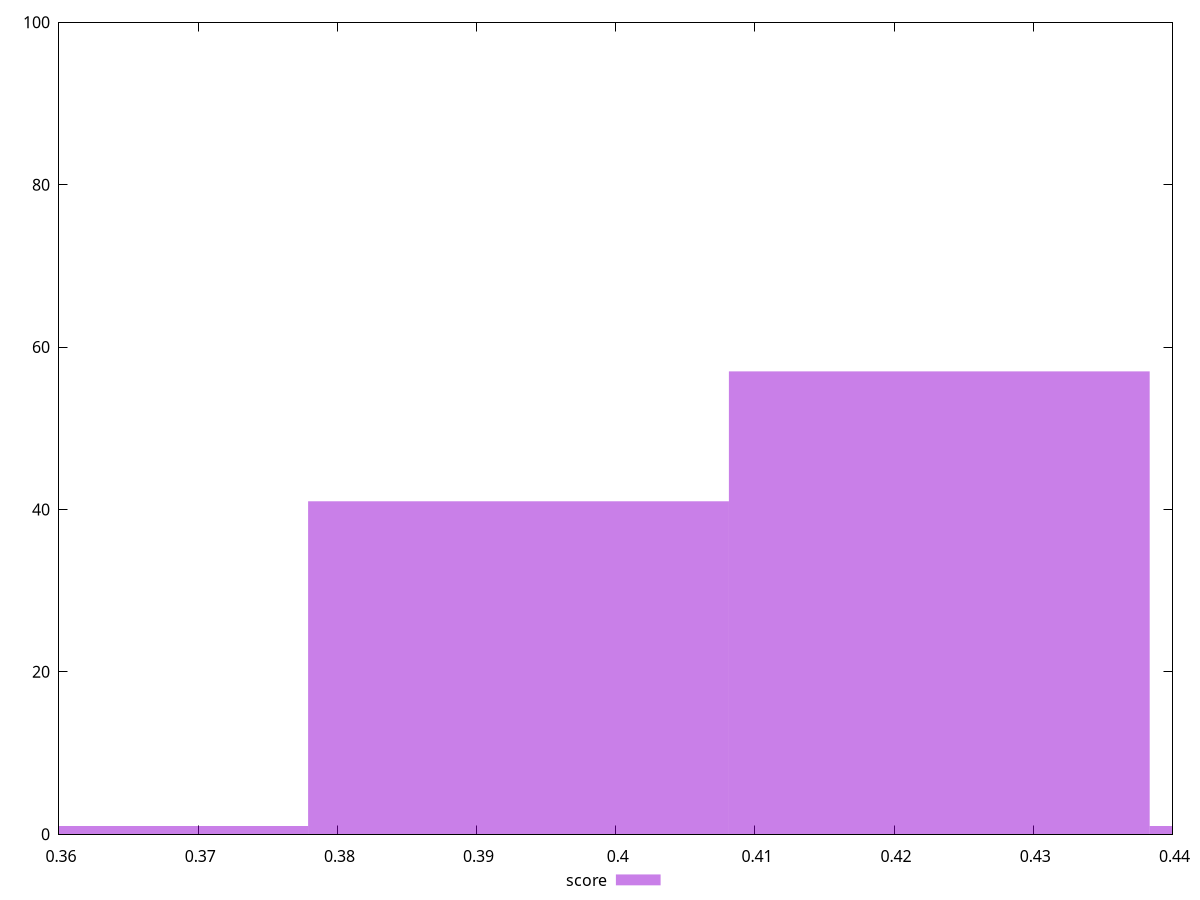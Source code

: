 reset

$score <<EOF
0.4232450180875173 57
0.39301323108126607 41
0.45347680509376853 1
0.36278144407501484 1
EOF

set key outside below
set boxwidth 0.030231787006251235
set xrange [0.36:0.44]
set yrange [0:100]
set trange [0:100]
set style fill transparent solid 0.5 noborder
set terminal svg size 640, 490 enhanced background rgb 'white'
set output "report_00009_2021-02-08T22-37-41.559Z/uses-webp-images/samples/pages/score/histogram.svg"

plot $score title "score" with boxes

reset
